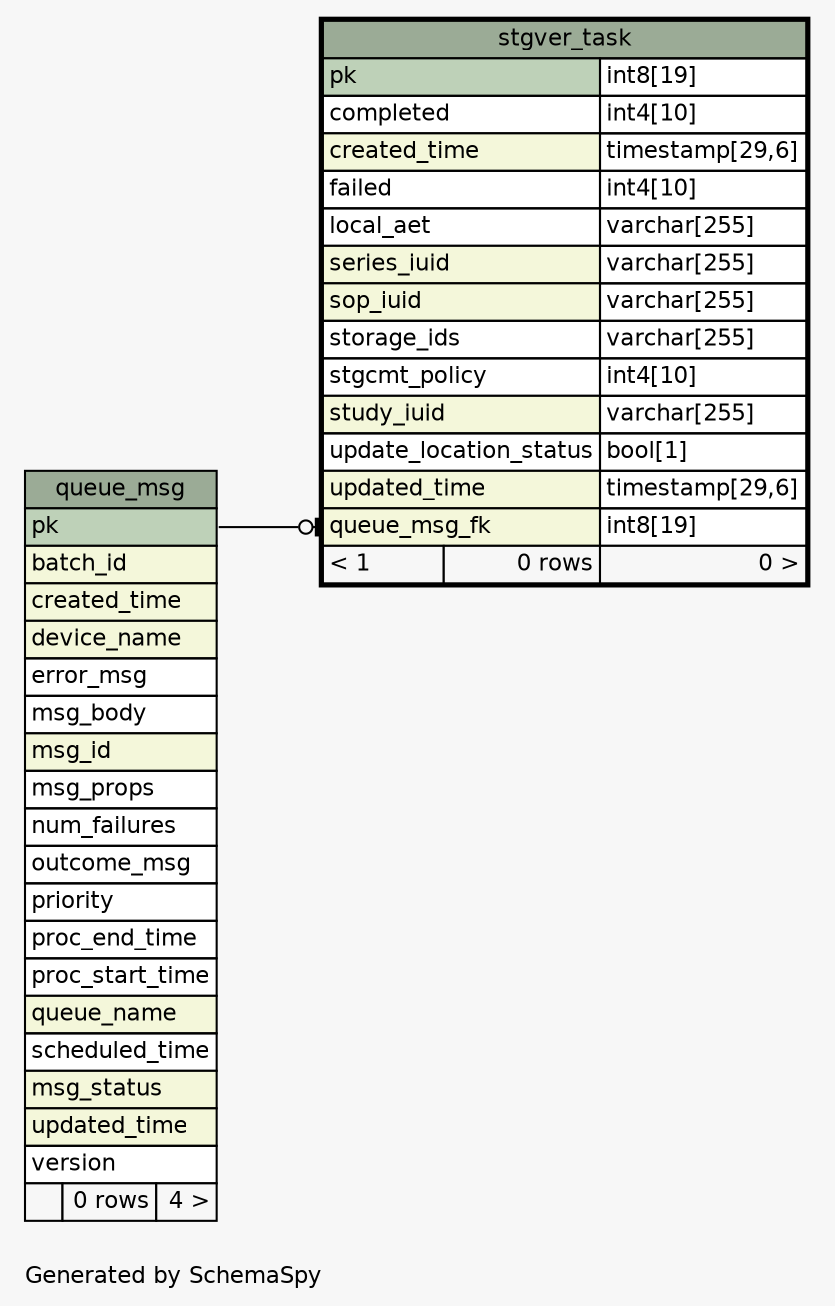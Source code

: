 // dot 2.40.1 on Linux 5.0.0-21-generic
// SchemaSpy rev 590
digraph "oneDegreeRelationshipsDiagram" {
  graph [
    rankdir="RL"
    bgcolor="#f7f7f7"
    label="\nGenerated by SchemaSpy"
    labeljust="l"
    nodesep="0.18"
    ranksep="0.46"
    fontname="Helvetica"
    fontsize="11"
  ];
  node [
    fontname="Helvetica"
    fontsize="11"
    shape="plaintext"
  ];
  edge [
    arrowsize="0.8"
  ];
  "stgver_task":"queue_msg_fk":w -> "queue_msg":"pk":e [arrowhead=none dir=back arrowtail=teeodot];
  "queue_msg" [
    label=<
    <TABLE BORDER="0" CELLBORDER="1" CELLSPACING="0" BGCOLOR="#ffffff">
      <TR><TD COLSPAN="3" BGCOLOR="#9bab96" ALIGN="CENTER">queue_msg</TD></TR>
      <TR><TD PORT="pk" COLSPAN="3" BGCOLOR="#bed1b8" ALIGN="LEFT">pk</TD></TR>
      <TR><TD PORT="batch_id" COLSPAN="3" BGCOLOR="#f4f7da" ALIGN="LEFT">batch_id</TD></TR>
      <TR><TD PORT="created_time" COLSPAN="3" BGCOLOR="#f4f7da" ALIGN="LEFT">created_time</TD></TR>
      <TR><TD PORT="device_name" COLSPAN="3" BGCOLOR="#f4f7da" ALIGN="LEFT">device_name</TD></TR>
      <TR><TD PORT="error_msg" COLSPAN="3" ALIGN="LEFT">error_msg</TD></TR>
      <TR><TD PORT="msg_body" COLSPAN="3" ALIGN="LEFT">msg_body</TD></TR>
      <TR><TD PORT="msg_id" COLSPAN="3" BGCOLOR="#f4f7da" ALIGN="LEFT">msg_id</TD></TR>
      <TR><TD PORT="msg_props" COLSPAN="3" ALIGN="LEFT">msg_props</TD></TR>
      <TR><TD PORT="num_failures" COLSPAN="3" ALIGN="LEFT">num_failures</TD></TR>
      <TR><TD PORT="outcome_msg" COLSPAN="3" ALIGN="LEFT">outcome_msg</TD></TR>
      <TR><TD PORT="priority" COLSPAN="3" ALIGN="LEFT">priority</TD></TR>
      <TR><TD PORT="proc_end_time" COLSPAN="3" ALIGN="LEFT">proc_end_time</TD></TR>
      <TR><TD PORT="proc_start_time" COLSPAN="3" ALIGN="LEFT">proc_start_time</TD></TR>
      <TR><TD PORT="queue_name" COLSPAN="3" BGCOLOR="#f4f7da" ALIGN="LEFT">queue_name</TD></TR>
      <TR><TD PORT="scheduled_time" COLSPAN="3" ALIGN="LEFT">scheduled_time</TD></TR>
      <TR><TD PORT="msg_status" COLSPAN="3" BGCOLOR="#f4f7da" ALIGN="LEFT">msg_status</TD></TR>
      <TR><TD PORT="updated_time" COLSPAN="3" BGCOLOR="#f4f7da" ALIGN="LEFT">updated_time</TD></TR>
      <TR><TD PORT="version" COLSPAN="3" ALIGN="LEFT">version</TD></TR>
      <TR><TD ALIGN="LEFT" BGCOLOR="#f7f7f7">  </TD><TD ALIGN="RIGHT" BGCOLOR="#f7f7f7">0 rows</TD><TD ALIGN="RIGHT" BGCOLOR="#f7f7f7">4 &gt;</TD></TR>
    </TABLE>>
    URL="queue_msg.html"
    tooltip="queue_msg"
  ];
  "stgver_task" [
    label=<
    <TABLE BORDER="2" CELLBORDER="1" CELLSPACING="0" BGCOLOR="#ffffff">
      <TR><TD COLSPAN="3" BGCOLOR="#9bab96" ALIGN="CENTER">stgver_task</TD></TR>
      <TR><TD PORT="pk" COLSPAN="2" BGCOLOR="#bed1b8" ALIGN="LEFT">pk</TD><TD PORT="pk.type" ALIGN="LEFT">int8[19]</TD></TR>
      <TR><TD PORT="completed" COLSPAN="2" ALIGN="LEFT">completed</TD><TD PORT="completed.type" ALIGN="LEFT">int4[10]</TD></TR>
      <TR><TD PORT="created_time" COLSPAN="2" BGCOLOR="#f4f7da" ALIGN="LEFT">created_time</TD><TD PORT="created_time.type" ALIGN="LEFT">timestamp[29,6]</TD></TR>
      <TR><TD PORT="failed" COLSPAN="2" ALIGN="LEFT">failed</TD><TD PORT="failed.type" ALIGN="LEFT">int4[10]</TD></TR>
      <TR><TD PORT="local_aet" COLSPAN="2" ALIGN="LEFT">local_aet</TD><TD PORT="local_aet.type" ALIGN="LEFT">varchar[255]</TD></TR>
      <TR><TD PORT="series_iuid" COLSPAN="2" BGCOLOR="#f4f7da" ALIGN="LEFT">series_iuid</TD><TD PORT="series_iuid.type" ALIGN="LEFT">varchar[255]</TD></TR>
      <TR><TD PORT="sop_iuid" COLSPAN="2" BGCOLOR="#f4f7da" ALIGN="LEFT">sop_iuid</TD><TD PORT="sop_iuid.type" ALIGN="LEFT">varchar[255]</TD></TR>
      <TR><TD PORT="storage_ids" COLSPAN="2" ALIGN="LEFT">storage_ids</TD><TD PORT="storage_ids.type" ALIGN="LEFT">varchar[255]</TD></TR>
      <TR><TD PORT="stgcmt_policy" COLSPAN="2" ALIGN="LEFT">stgcmt_policy</TD><TD PORT="stgcmt_policy.type" ALIGN="LEFT">int4[10]</TD></TR>
      <TR><TD PORT="study_iuid" COLSPAN="2" BGCOLOR="#f4f7da" ALIGN="LEFT">study_iuid</TD><TD PORT="study_iuid.type" ALIGN="LEFT">varchar[255]</TD></TR>
      <TR><TD PORT="update_location_status" COLSPAN="2" ALIGN="LEFT">update_location_status</TD><TD PORT="update_location_status.type" ALIGN="LEFT">bool[1]</TD></TR>
      <TR><TD PORT="updated_time" COLSPAN="2" BGCOLOR="#f4f7da" ALIGN="LEFT">updated_time</TD><TD PORT="updated_time.type" ALIGN="LEFT">timestamp[29,6]</TD></TR>
      <TR><TD PORT="queue_msg_fk" COLSPAN="2" BGCOLOR="#f4f7da" ALIGN="LEFT">queue_msg_fk</TD><TD PORT="queue_msg_fk.type" ALIGN="LEFT">int8[19]</TD></TR>
      <TR><TD ALIGN="LEFT" BGCOLOR="#f7f7f7">&lt; 1</TD><TD ALIGN="RIGHT" BGCOLOR="#f7f7f7">0 rows</TD><TD ALIGN="RIGHT" BGCOLOR="#f7f7f7">0 &gt;</TD></TR>
    </TABLE>>
    URL="stgver_task.html"
    tooltip="stgver_task"
  ];
}
